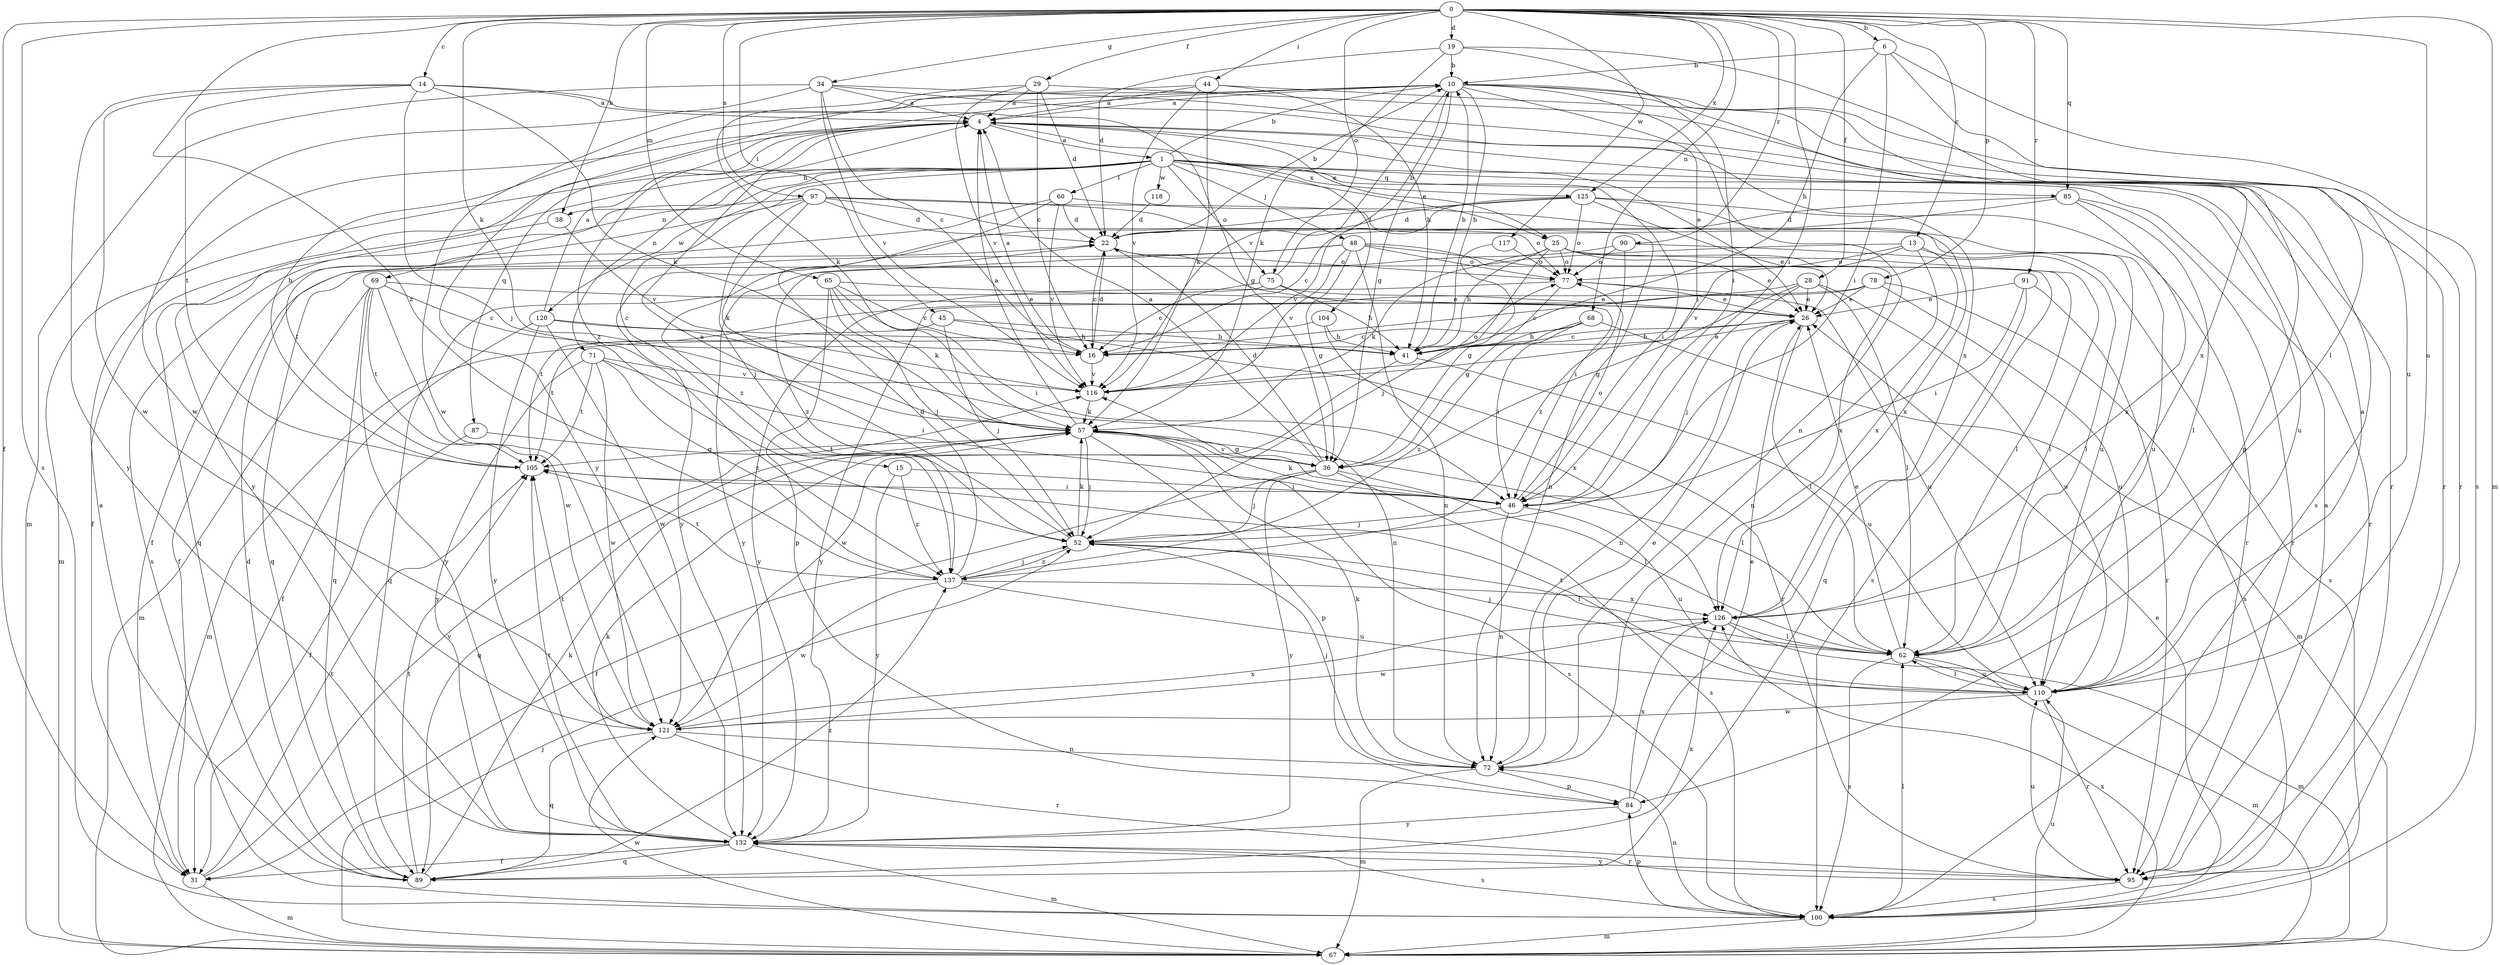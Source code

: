 strict digraph  {
0;
1;
4;
6;
10;
13;
14;
15;
16;
19;
22;
25;
26;
28;
29;
31;
34;
36;
38;
41;
44;
45;
46;
48;
52;
57;
60;
62;
65;
67;
68;
69;
71;
72;
75;
77;
78;
84;
85;
87;
89;
90;
91;
95;
97;
100;
104;
105;
110;
116;
117;
118;
120;
121;
125;
126;
132;
137;
0 -> 6  [label=b];
0 -> 13  [label=c];
0 -> 14  [label=c];
0 -> 19  [label=d];
0 -> 28  [label=f];
0 -> 29  [label=f];
0 -> 31  [label=f];
0 -> 34  [label=g];
0 -> 38  [label=h];
0 -> 44  [label=i];
0 -> 45  [label=i];
0 -> 46  [label=i];
0 -> 57  [label=k];
0 -> 65  [label=m];
0 -> 67  [label=m];
0 -> 68  [label=n];
0 -> 75  [label=o];
0 -> 78  [label=p];
0 -> 85  [label=q];
0 -> 90  [label=r];
0 -> 91  [label=r];
0 -> 97  [label=s];
0 -> 100  [label=s];
0 -> 110  [label=u];
0 -> 117  [label=w];
0 -> 125  [label=x];
0 -> 137  [label=z];
1 -> 10  [label=b];
1 -> 15  [label=c];
1 -> 25  [label=e];
1 -> 31  [label=f];
1 -> 38  [label=h];
1 -> 46  [label=i];
1 -> 48  [label=j];
1 -> 60  [label=l];
1 -> 67  [label=m];
1 -> 69  [label=n];
1 -> 75  [label=o];
1 -> 85  [label=q];
1 -> 95  [label=r];
1 -> 110  [label=u];
1 -> 118  [label=w];
1 -> 120  [label=w];
1 -> 125  [label=x];
4 -> 1  [label=a];
4 -> 25  [label=e];
4 -> 26  [label=e];
4 -> 71  [label=n];
4 -> 87  [label=q];
4 -> 104  [label=t];
4 -> 132  [label=y];
6 -> 10  [label=b];
6 -> 41  [label=h];
6 -> 46  [label=i];
6 -> 100  [label=s];
6 -> 110  [label=u];
10 -> 4  [label=a];
10 -> 36  [label=g];
10 -> 41  [label=h];
10 -> 46  [label=i];
10 -> 72  [label=n];
10 -> 84  [label=p];
10 -> 95  [label=r];
10 -> 116  [label=v];
10 -> 126  [label=x];
10 -> 132  [label=y];
10 -> 137  [label=z];
13 -> 72  [label=n];
13 -> 77  [label=o];
13 -> 89  [label=q];
13 -> 100  [label=s];
13 -> 116  [label=v];
13 -> 126  [label=x];
14 -> 4  [label=a];
14 -> 36  [label=g];
14 -> 52  [label=j];
14 -> 57  [label=k];
14 -> 105  [label=t];
14 -> 121  [label=w];
14 -> 132  [label=y];
15 -> 46  [label=i];
15 -> 132  [label=y];
15 -> 137  [label=z];
16 -> 4  [label=a];
16 -> 22  [label=d];
16 -> 116  [label=v];
19 -> 10  [label=b];
19 -> 22  [label=d];
19 -> 46  [label=i];
19 -> 57  [label=k];
19 -> 62  [label=l];
22 -> 10  [label=b];
22 -> 16  [label=c];
22 -> 46  [label=i];
22 -> 77  [label=o];
25 -> 26  [label=e];
25 -> 41  [label=h];
25 -> 52  [label=j];
25 -> 57  [label=k];
25 -> 62  [label=l];
25 -> 77  [label=o];
25 -> 126  [label=x];
26 -> 16  [label=c];
26 -> 41  [label=h];
26 -> 62  [label=l];
26 -> 72  [label=n];
28 -> 16  [label=c];
28 -> 26  [label=e];
28 -> 36  [label=g];
28 -> 52  [label=j];
28 -> 62  [label=l];
28 -> 110  [label=u];
29 -> 4  [label=a];
29 -> 16  [label=c];
29 -> 22  [label=d];
29 -> 57  [label=k];
29 -> 100  [label=s];
29 -> 116  [label=v];
31 -> 67  [label=m];
31 -> 105  [label=t];
31 -> 116  [label=v];
34 -> 4  [label=a];
34 -> 16  [label=c];
34 -> 67  [label=m];
34 -> 95  [label=r];
34 -> 116  [label=v];
34 -> 121  [label=w];
34 -> 126  [label=x];
36 -> 4  [label=a];
36 -> 22  [label=d];
36 -> 31  [label=f];
36 -> 52  [label=j];
36 -> 62  [label=l];
36 -> 100  [label=s];
36 -> 132  [label=y];
38 -> 89  [label=q];
38 -> 116  [label=v];
41 -> 10  [label=b];
41 -> 26  [label=e];
41 -> 110  [label=u];
41 -> 121  [label=w];
44 -> 4  [label=a];
44 -> 41  [label=h];
44 -> 57  [label=k];
44 -> 95  [label=r];
44 -> 116  [label=v];
44 -> 121  [label=w];
45 -> 41  [label=h];
45 -> 52  [label=j];
45 -> 95  [label=r];
45 -> 105  [label=t];
46 -> 52  [label=j];
46 -> 57  [label=k];
46 -> 72  [label=n];
46 -> 77  [label=o];
46 -> 110  [label=u];
46 -> 116  [label=v];
48 -> 31  [label=f];
48 -> 36  [label=g];
48 -> 62  [label=l];
48 -> 72  [label=n];
48 -> 77  [label=o];
48 -> 100  [label=s];
48 -> 116  [label=v];
48 -> 137  [label=z];
52 -> 4  [label=a];
52 -> 57  [label=k];
52 -> 62  [label=l];
52 -> 137  [label=z];
57 -> 4  [label=a];
57 -> 36  [label=g];
57 -> 52  [label=j];
57 -> 62  [label=l];
57 -> 84  [label=p];
57 -> 89  [label=q];
57 -> 100  [label=s];
57 -> 105  [label=t];
60 -> 22  [label=d];
60 -> 31  [label=f];
60 -> 110  [label=u];
60 -> 116  [label=v];
60 -> 137  [label=z];
62 -> 26  [label=e];
62 -> 52  [label=j];
62 -> 67  [label=m];
62 -> 100  [label=s];
62 -> 110  [label=u];
65 -> 16  [label=c];
65 -> 26  [label=e];
65 -> 46  [label=i];
65 -> 52  [label=j];
65 -> 57  [label=k];
65 -> 84  [label=p];
67 -> 52  [label=j];
67 -> 110  [label=u];
67 -> 121  [label=w];
67 -> 126  [label=x];
68 -> 16  [label=c];
68 -> 41  [label=h];
68 -> 46  [label=i];
68 -> 67  [label=m];
68 -> 137  [label=z];
69 -> 16  [label=c];
69 -> 26  [label=e];
69 -> 67  [label=m];
69 -> 89  [label=q];
69 -> 105  [label=t];
69 -> 121  [label=w];
69 -> 132  [label=y];
71 -> 46  [label=i];
71 -> 105  [label=t];
71 -> 116  [label=v];
71 -> 121  [label=w];
71 -> 132  [label=y];
71 -> 137  [label=z];
72 -> 26  [label=e];
72 -> 52  [label=j];
72 -> 57  [label=k];
72 -> 67  [label=m];
72 -> 84  [label=p];
75 -> 10  [label=b];
75 -> 16  [label=c];
75 -> 26  [label=e];
75 -> 41  [label=h];
75 -> 89  [label=q];
77 -> 26  [label=e];
77 -> 36  [label=g];
77 -> 110  [label=u];
77 -> 132  [label=y];
78 -> 26  [label=e];
78 -> 100  [label=s];
78 -> 105  [label=t];
78 -> 110  [label=u];
78 -> 132  [label=y];
84 -> 26  [label=e];
84 -> 126  [label=x];
84 -> 132  [label=y];
85 -> 16  [label=c];
85 -> 22  [label=d];
85 -> 62  [label=l];
85 -> 95  [label=r];
85 -> 126  [label=x];
87 -> 31  [label=f];
87 -> 36  [label=g];
89 -> 4  [label=a];
89 -> 22  [label=d];
89 -> 57  [label=k];
89 -> 105  [label=t];
89 -> 126  [label=x];
89 -> 137  [label=z];
90 -> 62  [label=l];
90 -> 77  [label=o];
90 -> 132  [label=y];
90 -> 137  [label=z];
91 -> 26  [label=e];
91 -> 46  [label=i];
91 -> 89  [label=q];
91 -> 95  [label=r];
95 -> 4  [label=a];
95 -> 100  [label=s];
95 -> 110  [label=u];
95 -> 132  [label=y];
97 -> 22  [label=d];
97 -> 52  [label=j];
97 -> 57  [label=k];
97 -> 72  [label=n];
97 -> 77  [label=o];
97 -> 100  [label=s];
97 -> 105  [label=t];
97 -> 110  [label=u];
100 -> 26  [label=e];
100 -> 62  [label=l];
100 -> 67  [label=m];
100 -> 72  [label=n];
100 -> 84  [label=p];
104 -> 41  [label=h];
104 -> 67  [label=m];
104 -> 126  [label=x];
105 -> 10  [label=b];
105 -> 46  [label=i];
110 -> 4  [label=a];
110 -> 62  [label=l];
110 -> 95  [label=r];
110 -> 105  [label=t];
110 -> 121  [label=w];
116 -> 57  [label=k];
116 -> 77  [label=o];
117 -> 36  [label=g];
117 -> 77  [label=o];
118 -> 22  [label=d];
120 -> 4  [label=a];
120 -> 31  [label=f];
120 -> 41  [label=h];
120 -> 72  [label=n];
120 -> 121  [label=w];
120 -> 132  [label=y];
121 -> 72  [label=n];
121 -> 89  [label=q];
121 -> 95  [label=r];
121 -> 105  [label=t];
121 -> 126  [label=x];
125 -> 22  [label=d];
125 -> 26  [label=e];
125 -> 77  [label=o];
125 -> 95  [label=r];
125 -> 116  [label=v];
125 -> 126  [label=x];
125 -> 132  [label=y];
126 -> 62  [label=l];
126 -> 67  [label=m];
126 -> 121  [label=w];
132 -> 31  [label=f];
132 -> 57  [label=k];
132 -> 67  [label=m];
132 -> 89  [label=q];
132 -> 95  [label=r];
132 -> 100  [label=s];
132 -> 105  [label=t];
137 -> 22  [label=d];
137 -> 52  [label=j];
137 -> 105  [label=t];
137 -> 110  [label=u];
137 -> 121  [label=w];
137 -> 126  [label=x];
}
